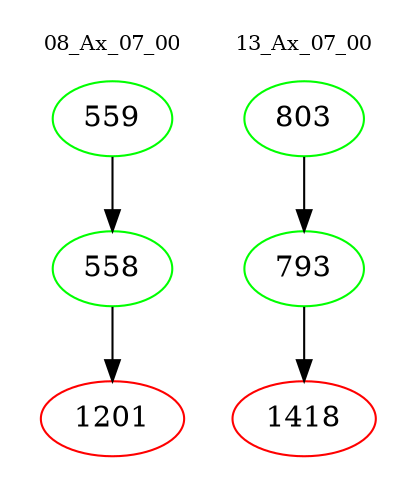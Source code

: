 digraph{
subgraph cluster_0 {
color = white
label = "08_Ax_07_00";
fontsize=10;
T0_559 [label="559", color="green"]
T0_559 -> T0_558 [color="black"]
T0_558 [label="558", color="green"]
T0_558 -> T0_1201 [color="black"]
T0_1201 [label="1201", color="red"]
}
subgraph cluster_1 {
color = white
label = "13_Ax_07_00";
fontsize=10;
T1_803 [label="803", color="green"]
T1_803 -> T1_793 [color="black"]
T1_793 [label="793", color="green"]
T1_793 -> T1_1418 [color="black"]
T1_1418 [label="1418", color="red"]
}
}
